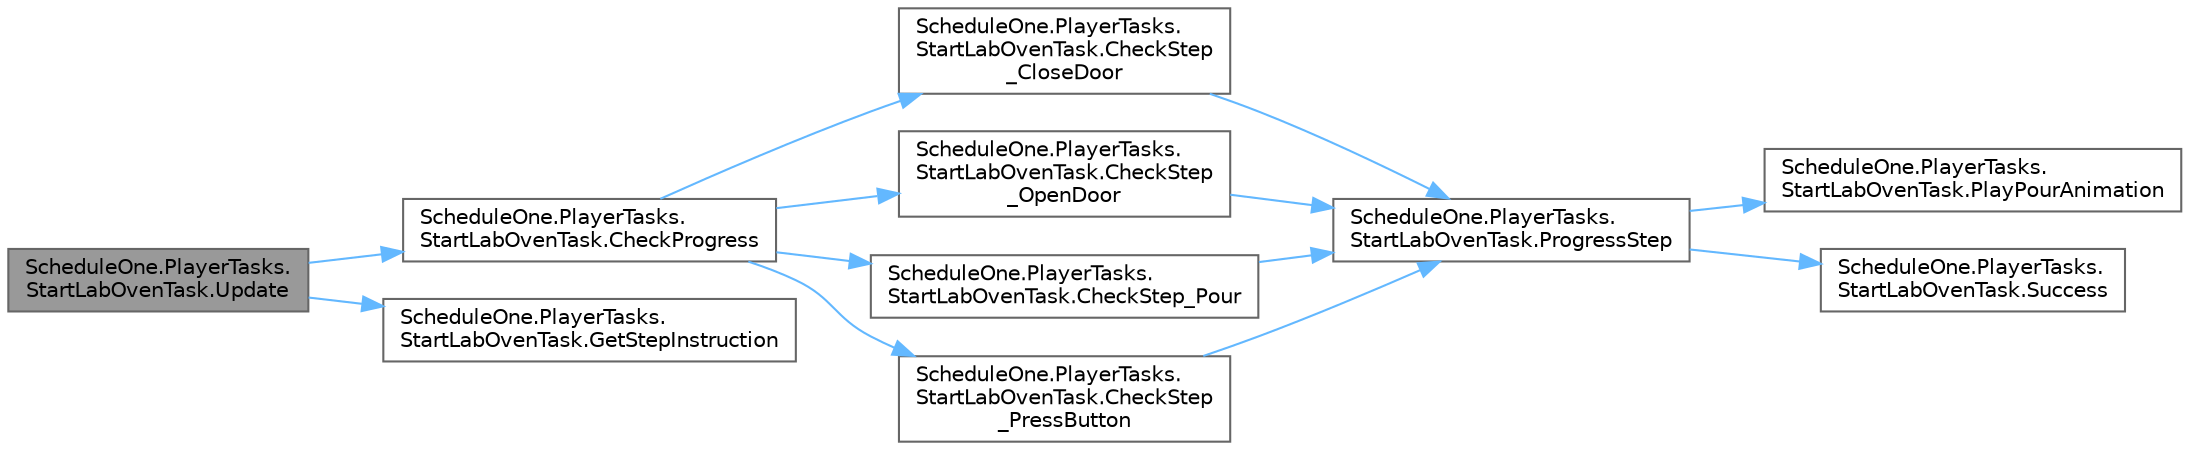 digraph "ScheduleOne.PlayerTasks.StartLabOvenTask.Update"
{
 // LATEX_PDF_SIZE
  bgcolor="transparent";
  edge [fontname=Helvetica,fontsize=10,labelfontname=Helvetica,labelfontsize=10];
  node [fontname=Helvetica,fontsize=10,shape=box,height=0.2,width=0.4];
  rankdir="LR";
  Node1 [id="Node000001",label="ScheduleOne.PlayerTasks.\lStartLabOvenTask.Update",height=0.2,width=0.4,color="gray40", fillcolor="grey60", style="filled", fontcolor="black",tooltip=" "];
  Node1 -> Node2 [id="edge1_Node000001_Node000002",color="steelblue1",style="solid",tooltip=" "];
  Node2 [id="Node000002",label="ScheduleOne.PlayerTasks.\lStartLabOvenTask.CheckProgress",height=0.2,width=0.4,color="grey40", fillcolor="white", style="filled",URL="$class_schedule_one_1_1_player_tasks_1_1_start_lab_oven_task.html#a4e9b811eda7054bfd53f7c55dbc56c02",tooltip=" "];
  Node2 -> Node3 [id="edge2_Node000002_Node000003",color="steelblue1",style="solid",tooltip=" "];
  Node3 [id="Node000003",label="ScheduleOne.PlayerTasks.\lStartLabOvenTask.CheckStep\l_CloseDoor",height=0.2,width=0.4,color="grey40", fillcolor="white", style="filled",URL="$class_schedule_one_1_1_player_tasks_1_1_start_lab_oven_task.html#a61c960d0a4c9756c6e6d36d631953e75",tooltip=" "];
  Node3 -> Node4 [id="edge3_Node000003_Node000004",color="steelblue1",style="solid",tooltip=" "];
  Node4 [id="Node000004",label="ScheduleOne.PlayerTasks.\lStartLabOvenTask.ProgressStep",height=0.2,width=0.4,color="grey40", fillcolor="white", style="filled",URL="$class_schedule_one_1_1_player_tasks_1_1_start_lab_oven_task.html#a823c1715880ed5ef02dc5e2babecc5ce",tooltip=" "];
  Node4 -> Node5 [id="edge4_Node000004_Node000005",color="steelblue1",style="solid",tooltip=" "];
  Node5 [id="Node000005",label="ScheduleOne.PlayerTasks.\lStartLabOvenTask.PlayPourAnimation",height=0.2,width=0.4,color="grey40", fillcolor="white", style="filled",URL="$class_schedule_one_1_1_player_tasks_1_1_start_lab_oven_task.html#ab37278a3da143e0c206c91f5b9852c9d",tooltip=" "];
  Node4 -> Node6 [id="edge5_Node000004_Node000006",color="steelblue1",style="solid",tooltip=" "];
  Node6 [id="Node000006",label="ScheduleOne.PlayerTasks.\lStartLabOvenTask.Success",height=0.2,width=0.4,color="grey40", fillcolor="white", style="filled",URL="$class_schedule_one_1_1_player_tasks_1_1_start_lab_oven_task.html#af23ff878876e98756d9299ea218d903a",tooltip=" "];
  Node2 -> Node7 [id="edge6_Node000002_Node000007",color="steelblue1",style="solid",tooltip=" "];
  Node7 [id="Node000007",label="ScheduleOne.PlayerTasks.\lStartLabOvenTask.CheckStep\l_OpenDoor",height=0.2,width=0.4,color="grey40", fillcolor="white", style="filled",URL="$class_schedule_one_1_1_player_tasks_1_1_start_lab_oven_task.html#a3070804aaa95b6d1696aa6bde947eb52",tooltip=" "];
  Node7 -> Node4 [id="edge7_Node000007_Node000004",color="steelblue1",style="solid",tooltip=" "];
  Node2 -> Node8 [id="edge8_Node000002_Node000008",color="steelblue1",style="solid",tooltip=" "];
  Node8 [id="Node000008",label="ScheduleOne.PlayerTasks.\lStartLabOvenTask.CheckStep_Pour",height=0.2,width=0.4,color="grey40", fillcolor="white", style="filled",URL="$class_schedule_one_1_1_player_tasks_1_1_start_lab_oven_task.html#ae6977115176405fe54095decde38c789",tooltip=" "];
  Node8 -> Node4 [id="edge9_Node000008_Node000004",color="steelblue1",style="solid",tooltip=" "];
  Node2 -> Node9 [id="edge10_Node000002_Node000009",color="steelblue1",style="solid",tooltip=" "];
  Node9 [id="Node000009",label="ScheduleOne.PlayerTasks.\lStartLabOvenTask.CheckStep\l_PressButton",height=0.2,width=0.4,color="grey40", fillcolor="white", style="filled",URL="$class_schedule_one_1_1_player_tasks_1_1_start_lab_oven_task.html#ab8a20cf650a8d8520c5c88aceaea7dc0",tooltip=" "];
  Node9 -> Node4 [id="edge11_Node000009_Node000004",color="steelblue1",style="solid",tooltip=" "];
  Node1 -> Node10 [id="edge12_Node000001_Node000010",color="steelblue1",style="solid",tooltip=" "];
  Node10 [id="Node000010",label="ScheduleOne.PlayerTasks.\lStartLabOvenTask.GetStepInstruction",height=0.2,width=0.4,color="grey40", fillcolor="white", style="filled",URL="$class_schedule_one_1_1_player_tasks_1_1_start_lab_oven_task.html#ab3fb07313e7a126d7794b3cdd8970a8c",tooltip=" "];
}
